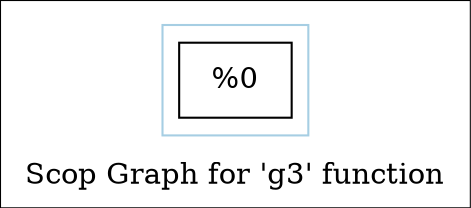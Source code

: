 digraph "Scop Graph for 'g3' function" {
	label="Scop Graph for 'g3' function";

	Node0x1afd450 [shape=record,label="{%0}"];
	colorscheme = "paired12"
        subgraph cluster_0x1aceed0 {
          label = "";
          style = solid;
          color = 1
          Node0x1afd450;
        }
}
